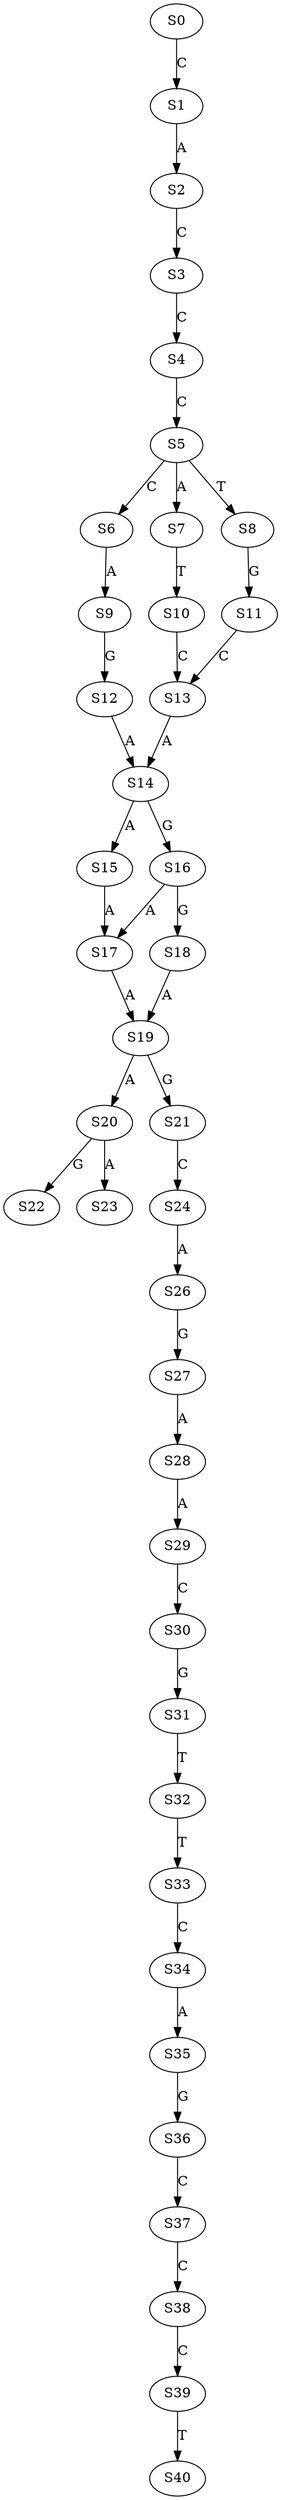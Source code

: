 strict digraph  {
	S0 -> S1 [ label = C ];
	S1 -> S2 [ label = A ];
	S2 -> S3 [ label = C ];
	S3 -> S4 [ label = C ];
	S4 -> S5 [ label = C ];
	S5 -> S6 [ label = C ];
	S5 -> S7 [ label = A ];
	S5 -> S8 [ label = T ];
	S6 -> S9 [ label = A ];
	S7 -> S10 [ label = T ];
	S8 -> S11 [ label = G ];
	S9 -> S12 [ label = G ];
	S10 -> S13 [ label = C ];
	S11 -> S13 [ label = C ];
	S12 -> S14 [ label = A ];
	S13 -> S14 [ label = A ];
	S14 -> S15 [ label = A ];
	S14 -> S16 [ label = G ];
	S15 -> S17 [ label = A ];
	S16 -> S18 [ label = G ];
	S16 -> S17 [ label = A ];
	S17 -> S19 [ label = A ];
	S18 -> S19 [ label = A ];
	S19 -> S20 [ label = A ];
	S19 -> S21 [ label = G ];
	S20 -> S22 [ label = G ];
	S20 -> S23 [ label = A ];
	S21 -> S24 [ label = C ];
	S24 -> S26 [ label = A ];
	S26 -> S27 [ label = G ];
	S27 -> S28 [ label = A ];
	S28 -> S29 [ label = A ];
	S29 -> S30 [ label = C ];
	S30 -> S31 [ label = G ];
	S31 -> S32 [ label = T ];
	S32 -> S33 [ label = T ];
	S33 -> S34 [ label = C ];
	S34 -> S35 [ label = A ];
	S35 -> S36 [ label = G ];
	S36 -> S37 [ label = C ];
	S37 -> S38 [ label = C ];
	S38 -> S39 [ label = C ];
	S39 -> S40 [ label = T ];
}
